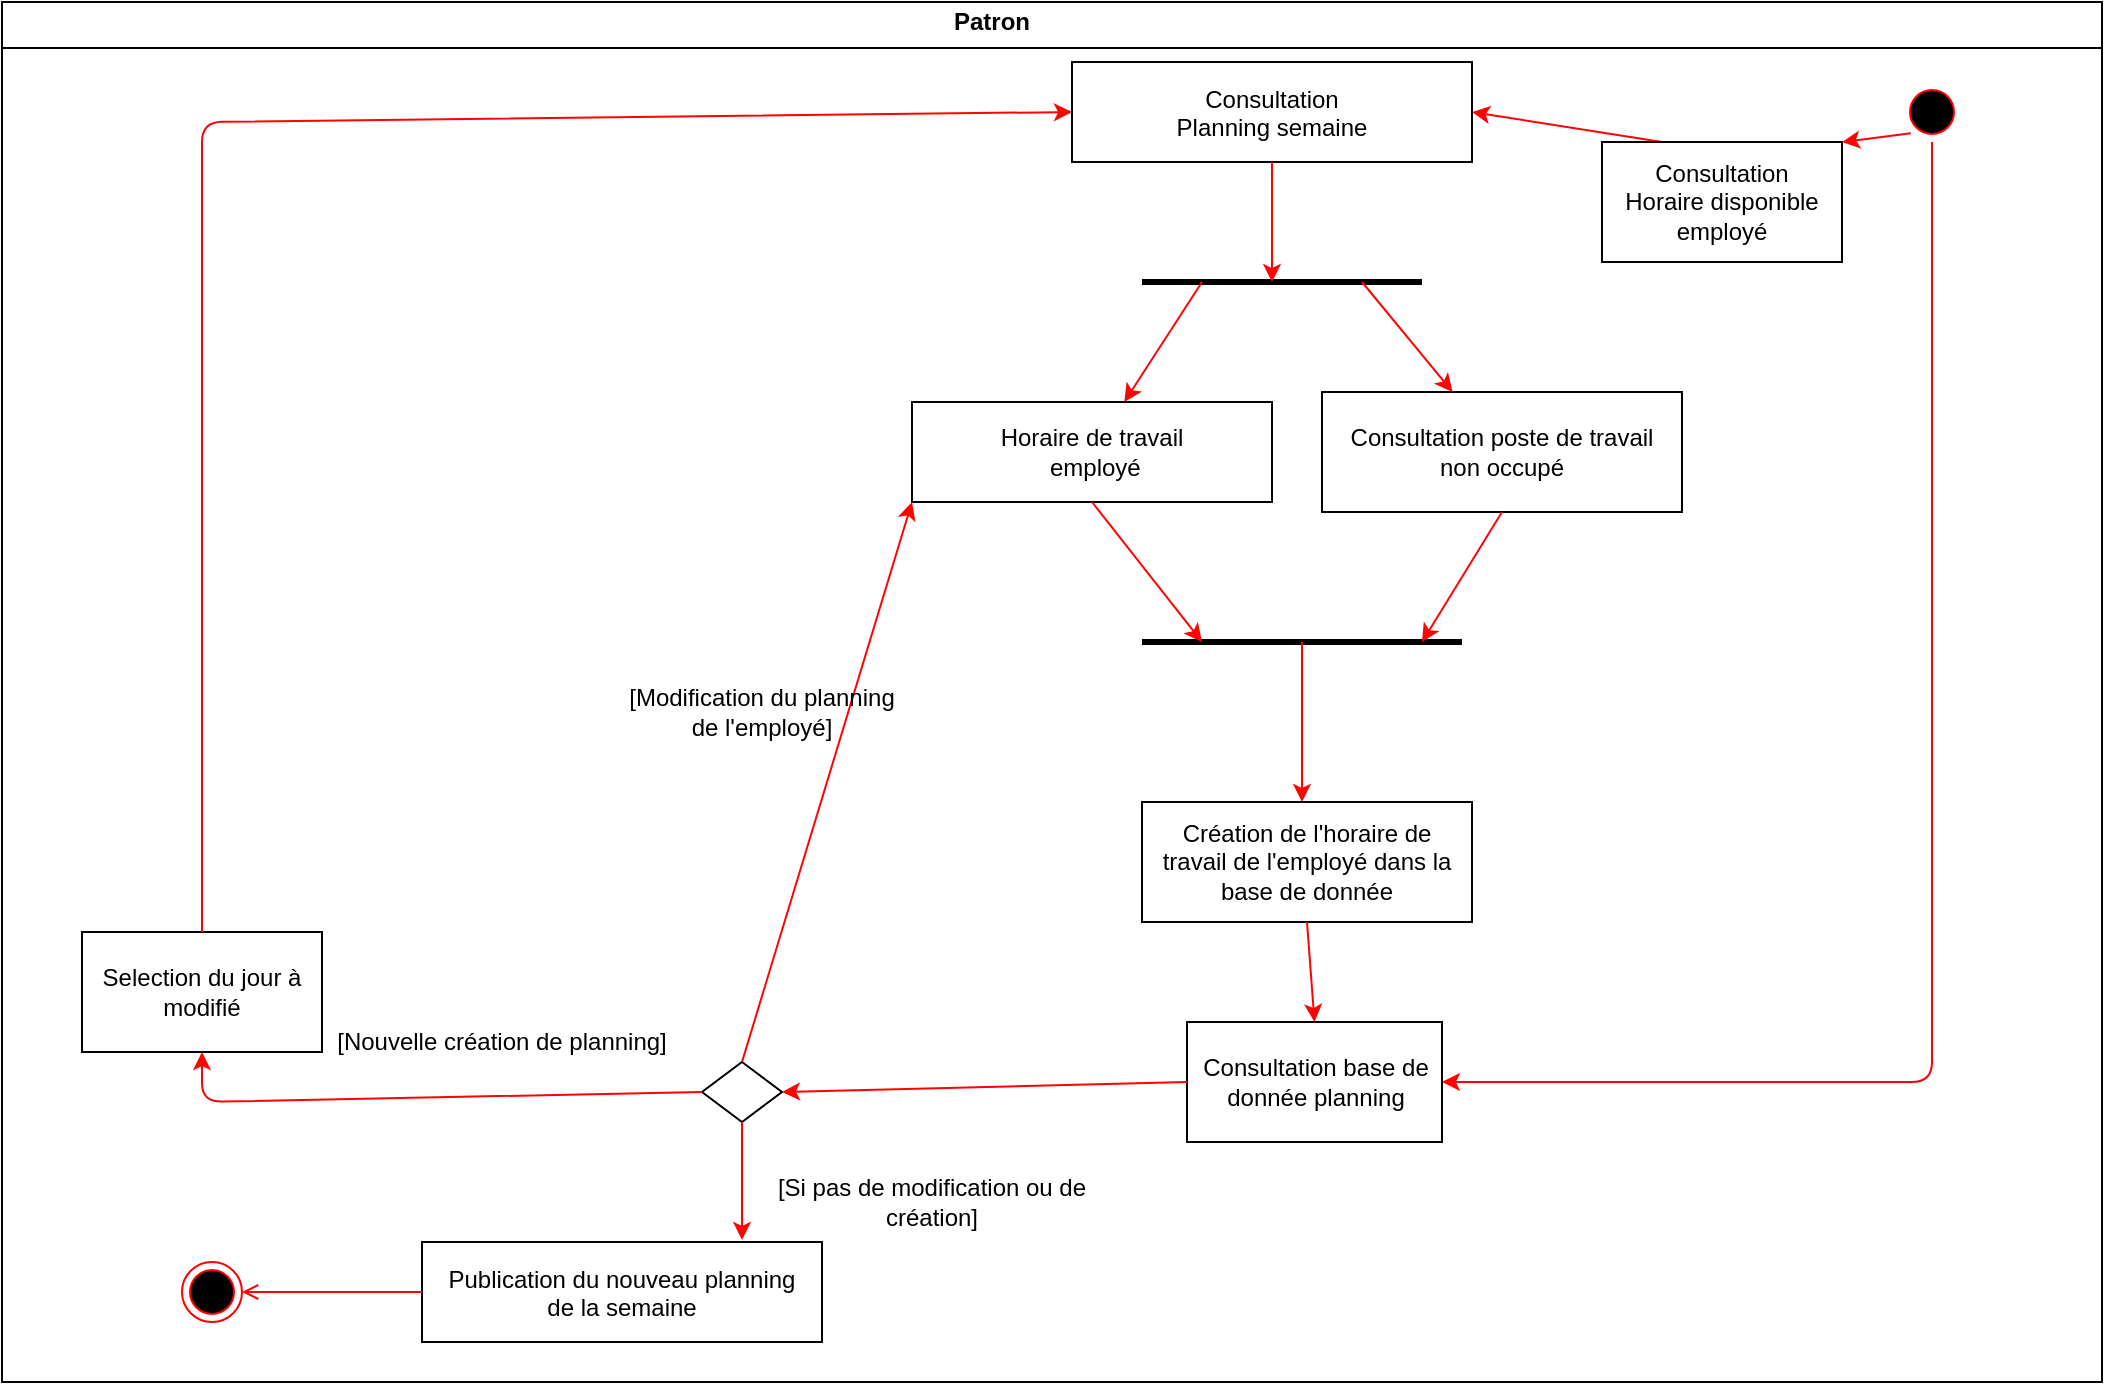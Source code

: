 <mxfile version="14.5.0" type="github">
  <diagram name="Page-1" id="e7e014a7-5840-1c2e-5031-d8a46d1fe8dd">
    <mxGraphModel dx="1422" dy="762" grid="1" gridSize="10" guides="1" tooltips="1" connect="1" arrows="1" fold="1" page="1" pageScale="1" pageWidth="1169" pageHeight="826" background="#ffffff" math="0" shadow="0">
      <root>
        <mxCell id="0" />
        <mxCell id="1" parent="0" />
        <mxCell id="2" value="" style="swimlane;whiteSpace=wrap" parent="1" vertex="1">
          <mxGeometry x="60" y="30" width="1050" height="690" as="geometry">
            <mxRectangle x="164.5" y="128" width="70" height="23" as="alternateBounds" />
          </mxGeometry>
        </mxCell>
        <mxCell id="5" value="" style="ellipse;shape=startState;fillColor=#000000;strokeColor=#ff0000;" parent="2" vertex="1">
          <mxGeometry x="950" y="40" width="30" height="30" as="geometry" />
        </mxCell>
        <mxCell id="iwGw23g79Ynoken7nTGs-50" value="Patron" style="text;html=1;strokeColor=none;fillColor=none;align=center;verticalAlign=middle;whiteSpace=wrap;rounded=0;fontStyle=1" parent="2" vertex="1">
          <mxGeometry x="455" width="80" height="20" as="geometry" />
        </mxCell>
        <mxCell id="BvZRqW3vgYd0YjKImMTd-14" value="Consultation&#xa;Planning semaine" style="" parent="2" vertex="1">
          <mxGeometry x="535" y="30" width="200" height="50" as="geometry" />
        </mxCell>
        <mxCell id="BvZRqW3vgYd0YjKImMTd-21" value="Publication du nouveau planning&#xa;de la semaine" style="" parent="2" vertex="1">
          <mxGeometry x="210" y="620" width="200" height="50" as="geometry" />
        </mxCell>
        <mxCell id="BvZRqW3vgYd0YjKImMTd-27" value="" style="ellipse;html=1;shape=endState;fillColor=#000000;strokeColor=#ff0000;" parent="2" vertex="1">
          <mxGeometry x="90" y="630" width="30" height="30" as="geometry" />
        </mxCell>
        <mxCell id="BvZRqW3vgYd0YjKImMTd-26" value="" style="endArrow=open;strokeColor=#FF0000;endFill=1;rounded=0;exitX=0;exitY=0.5;exitDx=0;exitDy=0;" parent="2" source="BvZRqW3vgYd0YjKImMTd-21" target="BvZRqW3vgYd0YjKImMTd-27" edge="1">
          <mxGeometry relative="1" as="geometry">
            <mxPoint x="414.375" y="380" as="sourcePoint" />
            <mxPoint x="460" y="650" as="targetPoint" />
          </mxGeometry>
        </mxCell>
        <mxCell id="xg423kxhPh0gaYo6nAil-15" value="Horaire de travail&lt;br&gt;&amp;nbsp;employé" style="rounded=0;whiteSpace=wrap;html=1;" vertex="1" parent="2">
          <mxGeometry x="455" y="200" width="180" height="50" as="geometry" />
        </mxCell>
        <mxCell id="xg423kxhPh0gaYo6nAil-16" value="Consultation poste de travail&lt;br&gt;non occupé" style="rounded=0;whiteSpace=wrap;html=1;" vertex="1" parent="2">
          <mxGeometry x="660" y="195" width="180" height="60" as="geometry" />
        </mxCell>
        <mxCell id="xg423kxhPh0gaYo6nAil-19" value="" style="endArrow=none;html=1;strokeWidth=3;" edge="1" parent="2">
          <mxGeometry width="50" height="50" relative="1" as="geometry">
            <mxPoint x="570" y="140" as="sourcePoint" />
            <mxPoint x="710" y="140" as="targetPoint" />
          </mxGeometry>
        </mxCell>
        <mxCell id="xg423kxhPh0gaYo6nAil-23" value="" style="endArrow=classic;html=1;strokeWidth=1;strokeColor=#FF0303;" edge="1" parent="2" target="xg423kxhPh0gaYo6nAil-16">
          <mxGeometry width="50" height="50" relative="1" as="geometry">
            <mxPoint x="680" y="140" as="sourcePoint" />
            <mxPoint x="690" y="140" as="targetPoint" />
          </mxGeometry>
        </mxCell>
        <mxCell id="xg423kxhPh0gaYo6nAil-22" value="" style="endArrow=classic;html=1;strokeWidth=1;strokeColor=#FF0303;" edge="1" parent="2" target="xg423kxhPh0gaYo6nAil-15">
          <mxGeometry width="50" height="50" relative="1" as="geometry">
            <mxPoint x="600" y="140" as="sourcePoint" />
            <mxPoint x="580" y="140" as="targetPoint" />
          </mxGeometry>
        </mxCell>
        <mxCell id="xg423kxhPh0gaYo6nAil-27" value="" style="endArrow=none;html=1;strokeWidth=3;" edge="1" parent="2">
          <mxGeometry width="50" height="50" relative="1" as="geometry">
            <mxPoint x="570" y="320" as="sourcePoint" />
            <mxPoint x="730" y="320" as="targetPoint" />
          </mxGeometry>
        </mxCell>
        <mxCell id="xg423kxhPh0gaYo6nAil-29" value="Création de l&#39;horaire de&lt;br&gt;travail de l&#39;employé dans la&lt;br&gt;base de donnée" style="rounded=0;whiteSpace=wrap;html=1;" vertex="1" parent="2">
          <mxGeometry x="570" y="400" width="165" height="60" as="geometry" />
        </mxCell>
        <mxCell id="xg423kxhPh0gaYo6nAil-30" value="Consultation base de&lt;br&gt;donnée planning" style="rounded=0;whiteSpace=wrap;html=1;" vertex="1" parent="2">
          <mxGeometry x="592.5" y="510" width="127.5" height="60" as="geometry" />
        </mxCell>
        <mxCell id="xg423kxhPh0gaYo6nAil-31" value="" style="endArrow=classic;html=1;strokeColor=#FF0303;strokeWidth=1;entryX=0.5;entryY=0;entryDx=0;entryDy=0;exitX=0.5;exitY=1;exitDx=0;exitDy=0;" edge="1" parent="2" source="xg423kxhPh0gaYo6nAil-29" target="xg423kxhPh0gaYo6nAil-30">
          <mxGeometry width="50" height="50" relative="1" as="geometry">
            <mxPoint x="660" y="330" as="sourcePoint" />
            <mxPoint x="660" y="410" as="targetPoint" />
          </mxGeometry>
        </mxCell>
        <mxCell id="xg423kxhPh0gaYo6nAil-34" value="" style="rhombus;whiteSpace=wrap;html=1;" vertex="1" parent="2">
          <mxGeometry x="350" y="530" width="40" height="30" as="geometry" />
        </mxCell>
        <mxCell id="xg423kxhPh0gaYo6nAil-37" value="" style="endArrow=classic;html=1;strokeColor=#FF0303;strokeWidth=1;exitX=0.5;exitY=1;exitDx=0;exitDy=0;entryX=0.8;entryY=-0.02;entryDx=0;entryDy=0;entryPerimeter=0;" edge="1" parent="2" source="xg423kxhPh0gaYo6nAil-34" target="BvZRqW3vgYd0YjKImMTd-21">
          <mxGeometry width="50" height="50" relative="1" as="geometry">
            <mxPoint x="368.224" y="543.832" as="sourcePoint" />
            <mxPoint x="170" y="440" as="targetPoint" />
          </mxGeometry>
        </mxCell>
        <mxCell id="xg423kxhPh0gaYo6nAil-38" value="[Si pas de modification ou de création]" style="text;html=1;strokeColor=none;fillColor=none;align=center;verticalAlign=middle;whiteSpace=wrap;rounded=0;" vertex="1" parent="2">
          <mxGeometry x="370" y="590" width="190" height="20" as="geometry" />
        </mxCell>
        <mxCell id="xg423kxhPh0gaYo6nAil-36" value="" style="endArrow=classic;html=1;strokeColor=#FF0303;strokeWidth=1;entryX=0.5;entryY=1;entryDx=0;entryDy=0;exitX=0;exitY=0.5;exitDx=0;exitDy=0;" edge="1" parent="2" source="xg423kxhPh0gaYo6nAil-34" target="xg423kxhPh0gaYo6nAil-40">
          <mxGeometry width="50" height="50" relative="1" as="geometry">
            <mxPoint x="500" y="360" as="sourcePoint" />
            <mxPoint x="170" y="420" as="targetPoint" />
            <Array as="points">
              <mxPoint x="100" y="550" />
            </Array>
          </mxGeometry>
        </mxCell>
        <mxCell id="xg423kxhPh0gaYo6nAil-40" value="Selection du jour à&lt;br&gt;modifié" style="rounded=0;whiteSpace=wrap;html=1;" vertex="1" parent="2">
          <mxGeometry x="40" y="465" width="120" height="60" as="geometry" />
        </mxCell>
        <mxCell id="xg423kxhPh0gaYo6nAil-41" value="[Nouvelle création de planning]" style="text;html=1;strokeColor=none;fillColor=none;align=center;verticalAlign=middle;whiteSpace=wrap;rounded=0;" vertex="1" parent="2">
          <mxGeometry x="160" y="510" width="180" height="20" as="geometry" />
        </mxCell>
        <mxCell id="xg423kxhPh0gaYo6nAil-42" value="" style="endArrow=classic;html=1;strokeColor=#FF0303;strokeWidth=1;exitX=0.5;exitY=0;exitDx=0;exitDy=0;entryX=0;entryY=0.5;entryDx=0;entryDy=0;" edge="1" parent="2" source="xg423kxhPh0gaYo6nAil-40" target="BvZRqW3vgYd0YjKImMTd-14">
          <mxGeometry width="50" height="50" relative="1" as="geometry">
            <mxPoint x="249.17" y="300.123" as="sourcePoint" />
            <mxPoint x="100" y="130" as="targetPoint" />
            <Array as="points">
              <mxPoint x="100" y="60" />
            </Array>
          </mxGeometry>
        </mxCell>
        <mxCell id="xg423kxhPh0gaYo6nAil-32" value="" style="endArrow=classic;html=1;strokeColor=#FF0303;strokeWidth=1;exitX=0;exitY=0.5;exitDx=0;exitDy=0;entryX=1;entryY=0.5;entryDx=0;entryDy=0;" edge="1" parent="2" source="xg423kxhPh0gaYo6nAil-30" target="xg423kxhPh0gaYo6nAil-34">
          <mxGeometry width="50" height="50" relative="1" as="geometry">
            <mxPoint x="660" y="330" as="sourcePoint" />
            <mxPoint x="390" y="540" as="targetPoint" />
          </mxGeometry>
        </mxCell>
        <mxCell id="xg423kxhPh0gaYo6nAil-44" value="" style="endArrow=classic;html=1;strokeColor=#FF0303;strokeWidth=1;exitX=0.5;exitY=0;exitDx=0;exitDy=0;entryX=0;entryY=1;entryDx=0;entryDy=0;" edge="1" parent="2" source="xg423kxhPh0gaYo6nAil-34" target="xg423kxhPh0gaYo6nAil-15">
          <mxGeometry width="50" height="50" relative="1" as="geometry">
            <mxPoint x="500" y="330" as="sourcePoint" />
            <mxPoint x="550" y="280" as="targetPoint" />
          </mxGeometry>
        </mxCell>
        <mxCell id="xg423kxhPh0gaYo6nAil-45" value="[Modification du planning de l&#39;employé]" style="text;html=1;strokeColor=none;fillColor=none;align=center;verticalAlign=middle;whiteSpace=wrap;rounded=0;" vertex="1" parent="2">
          <mxGeometry x="310" y="340" width="140" height="30" as="geometry" />
        </mxCell>
        <mxCell id="xg423kxhPh0gaYo6nAil-46" value="" style="endArrow=classic;html=1;strokeColor=#FF0303;strokeWidth=1;entryX=1;entryY=0.5;entryDx=0;entryDy=0;exitX=0.25;exitY=0;exitDx=0;exitDy=0;" edge="1" parent="2" source="xg423kxhPh0gaYo6nAil-49" target="BvZRqW3vgYd0YjKImMTd-14">
          <mxGeometry width="50" height="50" relative="1" as="geometry">
            <mxPoint x="840" y="55" as="sourcePoint" />
            <mxPoint x="550" y="240" as="targetPoint" />
          </mxGeometry>
        </mxCell>
        <mxCell id="xg423kxhPh0gaYo6nAil-47" value="" style="endArrow=classic;html=1;strokeColor=#FF0303;strokeWidth=1;entryX=1;entryY=0.5;entryDx=0;entryDy=0;exitX=0.5;exitY=1;exitDx=0;exitDy=0;" edge="1" parent="2" source="5" target="xg423kxhPh0gaYo6nAil-30">
          <mxGeometry width="50" height="50" relative="1" as="geometry">
            <mxPoint x="960" y="65" as="sourcePoint" />
            <mxPoint x="745" y="65" as="targetPoint" />
            <Array as="points">
              <mxPoint x="965" y="540" />
            </Array>
          </mxGeometry>
        </mxCell>
        <mxCell id="xg423kxhPh0gaYo6nAil-49" value="Consultation&lt;br&gt;Horaire disponible&lt;br&gt;employé" style="rounded=0;whiteSpace=wrap;html=1;" vertex="1" parent="2">
          <mxGeometry x="800" y="70" width="120" height="60" as="geometry" />
        </mxCell>
        <mxCell id="xg423kxhPh0gaYo6nAil-50" value="" style="endArrow=classic;html=1;strokeColor=#FF0303;strokeWidth=1;entryX=1;entryY=0;entryDx=0;entryDy=0;exitX=0;exitY=1;exitDx=0;exitDy=0;" edge="1" parent="2" source="5" target="xg423kxhPh0gaYo6nAil-49">
          <mxGeometry width="50" height="50" relative="1" as="geometry">
            <mxPoint x="500" y="360" as="sourcePoint" />
            <mxPoint x="550" y="310" as="targetPoint" />
          </mxGeometry>
        </mxCell>
        <mxCell id="xg423kxhPh0gaYo6nAil-24" value="" style="endArrow=classic;html=1;strokeWidth=1;strokeColor=#FF0303;exitX=0.5;exitY=1;exitDx=0;exitDy=0;" edge="1" parent="1" source="BvZRqW3vgYd0YjKImMTd-14">
          <mxGeometry width="50" height="50" relative="1" as="geometry">
            <mxPoint x="670" y="180" as="sourcePoint" />
            <mxPoint x="695" y="170" as="targetPoint" />
          </mxGeometry>
        </mxCell>
        <mxCell id="xg423kxhPh0gaYo6nAil-25" value="" style="endArrow=classic;html=1;strokeWidth=1;strokeColor=#FF0303;exitX=0.5;exitY=1;exitDx=0;exitDy=0;" edge="1" parent="1" source="xg423kxhPh0gaYo6nAil-16">
          <mxGeometry width="50" height="50" relative="1" as="geometry">
            <mxPoint x="750" y="180" as="sourcePoint" />
            <mxPoint x="770" y="350" as="targetPoint" />
          </mxGeometry>
        </mxCell>
        <mxCell id="xg423kxhPh0gaYo6nAil-26" value="" style="endArrow=classic;html=1;strokeWidth=1;strokeColor=#FF0303;exitX=0.5;exitY=1;exitDx=0;exitDy=0;" edge="1" parent="1" source="xg423kxhPh0gaYo6nAil-15">
          <mxGeometry width="50" height="50" relative="1" as="geometry">
            <mxPoint x="670" y="180" as="sourcePoint" />
            <mxPoint x="660" y="350" as="targetPoint" />
          </mxGeometry>
        </mxCell>
        <mxCell id="xg423kxhPh0gaYo6nAil-28" value="" style="endArrow=classic;html=1;strokeColor=#FF0303;strokeWidth=1;" edge="1" parent="1">
          <mxGeometry width="50" height="50" relative="1" as="geometry">
            <mxPoint x="710" y="350" as="sourcePoint" />
            <mxPoint x="710" y="430" as="targetPoint" />
          </mxGeometry>
        </mxCell>
      </root>
    </mxGraphModel>
  </diagram>
</mxfile>
